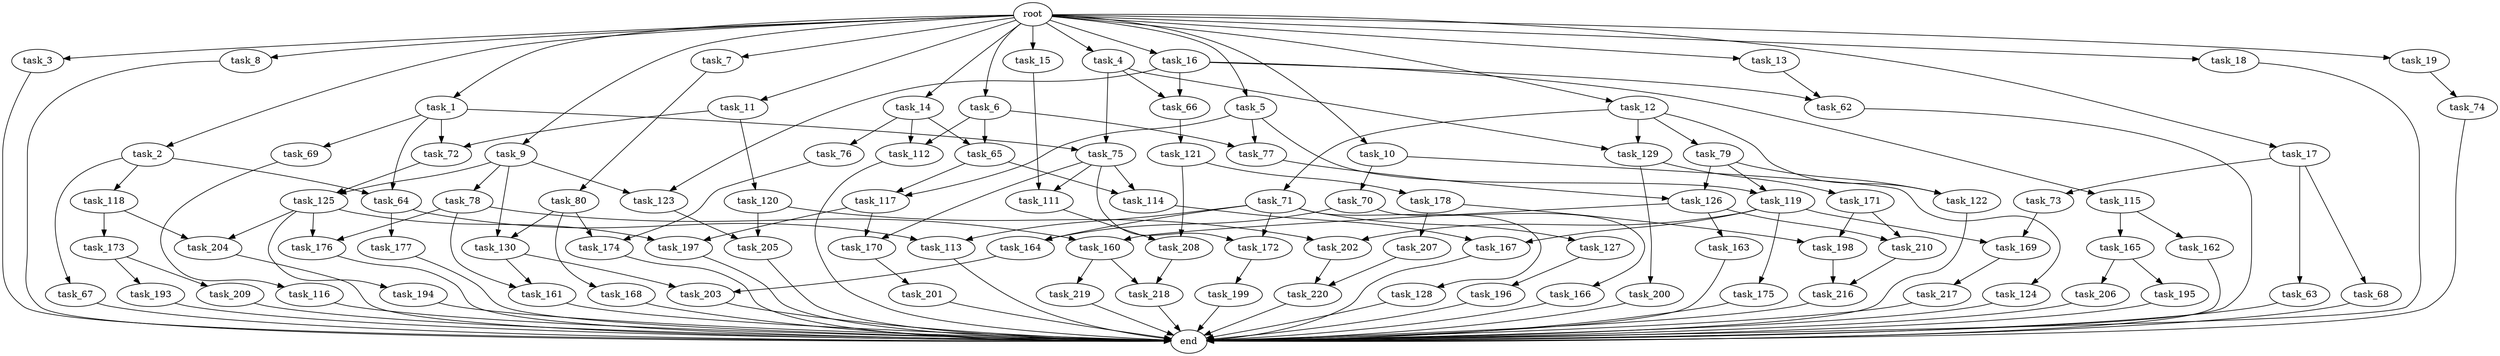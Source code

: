 digraph G {
  root [size="0.000000"];
  task_1 [size="1024.000000"];
  task_2 [size="1024.000000"];
  task_3 [size="1024.000000"];
  task_4 [size="1024.000000"];
  task_5 [size="1024.000000"];
  task_6 [size="1024.000000"];
  task_7 [size="1024.000000"];
  task_8 [size="1024.000000"];
  task_9 [size="1024.000000"];
  task_10 [size="1024.000000"];
  task_11 [size="1024.000000"];
  task_12 [size="1024.000000"];
  task_13 [size="1024.000000"];
  task_14 [size="1024.000000"];
  task_15 [size="1024.000000"];
  task_16 [size="1024.000000"];
  task_17 [size="1024.000000"];
  task_18 [size="1024.000000"];
  task_19 [size="1024.000000"];
  task_62 [size="111669149696.000000"];
  task_63 [size="77309411328.000000"];
  task_64 [size="764504178688.000000"];
  task_65 [size="936302870528.000000"];
  task_66 [size="68719476736.000000"];
  task_67 [size="214748364800.000000"];
  task_68 [size="77309411328.000000"];
  task_69 [size="549755813888.000000"];
  task_70 [size="420906795008.000000"];
  task_71 [size="34359738368.000000"];
  task_72 [size="1408749273088.000000"];
  task_73 [size="77309411328.000000"];
  task_74 [size="858993459200.000000"];
  task_75 [size="584115552256.000000"];
  task_76 [size="77309411328.000000"];
  task_77 [size="893353197568.000000"];
  task_78 [size="77309411328.000000"];
  task_79 [size="34359738368.000000"];
  task_80 [size="77309411328.000000"];
  task_111 [size="1245540515840.000000"];
  task_112 [size="936302870528.000000"];
  task_113 [size="773094113280.000000"];
  task_114 [size="730144440320.000000"];
  task_115 [size="34359738368.000000"];
  task_116 [size="858993459200.000000"];
  task_117 [size="68719476736.000000"];
  task_118 [size="214748364800.000000"];
  task_119 [size="455266533376.000000"];
  task_120 [size="858993459200.000000"];
  task_121 [size="309237645312.000000"];
  task_122 [size="455266533376.000000"];
  task_123 [size="111669149696.000000"];
  task_124 [size="420906795008.000000"];
  task_125 [size="111669149696.000000"];
  task_126 [size="730144440320.000000"];
  task_127 [size="695784701952.000000"];
  task_128 [size="695784701952.000000"];
  task_129 [size="68719476736.000000"];
  task_130 [size="111669149696.000000"];
  task_160 [size="833223655424.000000"];
  task_161 [size="833223655424.000000"];
  task_162 [size="420906795008.000000"];
  task_163 [size="695784701952.000000"];
  task_164 [size="910533066752.000000"];
  task_165 [size="420906795008.000000"];
  task_166 [size="214748364800.000000"];
  task_167 [size="111669149696.000000"];
  task_168 [size="34359738368.000000"];
  task_169 [size="111669149696.000000"];
  task_170 [size="1554778161152.000000"];
  task_171 [size="695784701952.000000"];
  task_172 [size="1391569403904.000000"];
  task_173 [size="137438953472.000000"];
  task_174 [size="455266533376.000000"];
  task_175 [size="77309411328.000000"];
  task_176 [size="833223655424.000000"];
  task_177 [size="77309411328.000000"];
  task_178 [size="695784701952.000000"];
  task_193 [size="214748364800.000000"];
  task_194 [size="695784701952.000000"];
  task_195 [size="695784701952.000000"];
  task_196 [size="77309411328.000000"];
  task_197 [size="1554778161152.000000"];
  task_198 [size="764504178688.000000"];
  task_199 [size="858993459200.000000"];
  task_200 [size="695784701952.000000"];
  task_201 [size="77309411328.000000"];
  task_202 [size="627065225216.000000"];
  task_203 [size="1116691496960.000000"];
  task_204 [size="833223655424.000000"];
  task_205 [size="1245540515840.000000"];
  task_206 [size="695784701952.000000"];
  task_207 [size="549755813888.000000"];
  task_208 [size="773094113280.000000"];
  task_209 [size="214748364800.000000"];
  task_210 [size="910533066752.000000"];
  task_216 [size="214748364800.000000"];
  task_217 [size="137438953472.000000"];
  task_218 [size="68719476736.000000"];
  task_219 [size="34359738368.000000"];
  task_220 [size="386547056640.000000"];
  end [size="0.000000"];

  root -> task_1 [size="1.000000"];
  root -> task_2 [size="1.000000"];
  root -> task_3 [size="1.000000"];
  root -> task_4 [size="1.000000"];
  root -> task_5 [size="1.000000"];
  root -> task_6 [size="1.000000"];
  root -> task_7 [size="1.000000"];
  root -> task_8 [size="1.000000"];
  root -> task_9 [size="1.000000"];
  root -> task_10 [size="1.000000"];
  root -> task_11 [size="1.000000"];
  root -> task_12 [size="1.000000"];
  root -> task_13 [size="1.000000"];
  root -> task_14 [size="1.000000"];
  root -> task_15 [size="1.000000"];
  root -> task_16 [size="1.000000"];
  root -> task_17 [size="1.000000"];
  root -> task_18 [size="1.000000"];
  root -> task_19 [size="1.000000"];
  task_1 -> task_64 [size="536870912.000000"];
  task_1 -> task_69 [size="536870912.000000"];
  task_1 -> task_72 [size="536870912.000000"];
  task_1 -> task_75 [size="536870912.000000"];
  task_2 -> task_64 [size="209715200.000000"];
  task_2 -> task_67 [size="209715200.000000"];
  task_2 -> task_118 [size="209715200.000000"];
  task_3 -> end [size="1.000000"];
  task_4 -> task_66 [size="33554432.000000"];
  task_4 -> task_75 [size="33554432.000000"];
  task_4 -> task_129 [size="33554432.000000"];
  task_5 -> task_77 [size="33554432.000000"];
  task_5 -> task_117 [size="33554432.000000"];
  task_5 -> task_119 [size="33554432.000000"];
  task_6 -> task_65 [size="838860800.000000"];
  task_6 -> task_77 [size="838860800.000000"];
  task_6 -> task_112 [size="838860800.000000"];
  task_7 -> task_80 [size="75497472.000000"];
  task_8 -> end [size="1.000000"];
  task_9 -> task_78 [size="75497472.000000"];
  task_9 -> task_123 [size="75497472.000000"];
  task_9 -> task_125 [size="75497472.000000"];
  task_9 -> task_130 [size="75497472.000000"];
  task_10 -> task_70 [size="411041792.000000"];
  task_10 -> task_124 [size="411041792.000000"];
  task_11 -> task_72 [size="838860800.000000"];
  task_11 -> task_120 [size="838860800.000000"];
  task_12 -> task_71 [size="33554432.000000"];
  task_12 -> task_79 [size="33554432.000000"];
  task_12 -> task_122 [size="33554432.000000"];
  task_12 -> task_129 [size="33554432.000000"];
  task_13 -> task_62 [size="75497472.000000"];
  task_14 -> task_65 [size="75497472.000000"];
  task_14 -> task_76 [size="75497472.000000"];
  task_14 -> task_112 [size="75497472.000000"];
  task_15 -> task_111 [size="536870912.000000"];
  task_16 -> task_62 [size="33554432.000000"];
  task_16 -> task_66 [size="33554432.000000"];
  task_16 -> task_115 [size="33554432.000000"];
  task_16 -> task_123 [size="33554432.000000"];
  task_17 -> task_63 [size="75497472.000000"];
  task_17 -> task_68 [size="75497472.000000"];
  task_17 -> task_73 [size="75497472.000000"];
  task_18 -> end [size="1.000000"];
  task_19 -> task_74 [size="838860800.000000"];
  task_62 -> end [size="1.000000"];
  task_63 -> end [size="1.000000"];
  task_64 -> task_113 [size="75497472.000000"];
  task_64 -> task_177 [size="75497472.000000"];
  task_65 -> task_114 [size="33554432.000000"];
  task_65 -> task_117 [size="33554432.000000"];
  task_66 -> task_121 [size="301989888.000000"];
  task_67 -> end [size="1.000000"];
  task_68 -> end [size="1.000000"];
  task_69 -> task_116 [size="838860800.000000"];
  task_70 -> task_164 [size="209715200.000000"];
  task_70 -> task_166 [size="209715200.000000"];
  task_71 -> task_113 [size="679477248.000000"];
  task_71 -> task_127 [size="679477248.000000"];
  task_71 -> task_128 [size="679477248.000000"];
  task_71 -> task_164 [size="679477248.000000"];
  task_71 -> task_172 [size="679477248.000000"];
  task_72 -> task_125 [size="33554432.000000"];
  task_73 -> task_169 [size="33554432.000000"];
  task_74 -> end [size="1.000000"];
  task_75 -> task_111 [size="679477248.000000"];
  task_75 -> task_114 [size="679477248.000000"];
  task_75 -> task_170 [size="679477248.000000"];
  task_75 -> task_172 [size="679477248.000000"];
  task_76 -> task_174 [size="411041792.000000"];
  task_77 -> task_126 [size="301989888.000000"];
  task_78 -> task_160 [size="134217728.000000"];
  task_78 -> task_161 [size="134217728.000000"];
  task_78 -> task_176 [size="134217728.000000"];
  task_79 -> task_119 [size="411041792.000000"];
  task_79 -> task_122 [size="411041792.000000"];
  task_79 -> task_126 [size="411041792.000000"];
  task_80 -> task_130 [size="33554432.000000"];
  task_80 -> task_168 [size="33554432.000000"];
  task_80 -> task_174 [size="33554432.000000"];
  task_111 -> task_208 [size="75497472.000000"];
  task_112 -> end [size="1.000000"];
  task_113 -> end [size="1.000000"];
  task_114 -> task_167 [size="33554432.000000"];
  task_115 -> task_162 [size="411041792.000000"];
  task_115 -> task_165 [size="411041792.000000"];
  task_116 -> end [size="1.000000"];
  task_117 -> task_170 [size="838860800.000000"];
  task_117 -> task_197 [size="838860800.000000"];
  task_118 -> task_173 [size="134217728.000000"];
  task_118 -> task_204 [size="134217728.000000"];
  task_119 -> task_167 [size="75497472.000000"];
  task_119 -> task_169 [size="75497472.000000"];
  task_119 -> task_175 [size="75497472.000000"];
  task_119 -> task_202 [size="75497472.000000"];
  task_120 -> task_202 [size="536870912.000000"];
  task_120 -> task_205 [size="536870912.000000"];
  task_121 -> task_178 [size="679477248.000000"];
  task_121 -> task_208 [size="679477248.000000"];
  task_122 -> end [size="1.000000"];
  task_123 -> task_205 [size="679477248.000000"];
  task_124 -> end [size="1.000000"];
  task_125 -> task_176 [size="679477248.000000"];
  task_125 -> task_194 [size="679477248.000000"];
  task_125 -> task_197 [size="679477248.000000"];
  task_125 -> task_204 [size="679477248.000000"];
  task_126 -> task_160 [size="679477248.000000"];
  task_126 -> task_163 [size="679477248.000000"];
  task_126 -> task_210 [size="679477248.000000"];
  task_127 -> task_196 [size="75497472.000000"];
  task_128 -> end [size="1.000000"];
  task_129 -> task_171 [size="679477248.000000"];
  task_129 -> task_200 [size="679477248.000000"];
  task_130 -> task_161 [size="679477248.000000"];
  task_130 -> task_203 [size="679477248.000000"];
  task_160 -> task_218 [size="33554432.000000"];
  task_160 -> task_219 [size="33554432.000000"];
  task_161 -> end [size="1.000000"];
  task_162 -> end [size="1.000000"];
  task_163 -> end [size="1.000000"];
  task_164 -> task_203 [size="411041792.000000"];
  task_165 -> task_195 [size="679477248.000000"];
  task_165 -> task_206 [size="679477248.000000"];
  task_166 -> end [size="1.000000"];
  task_167 -> end [size="1.000000"];
  task_168 -> end [size="1.000000"];
  task_169 -> task_217 [size="134217728.000000"];
  task_170 -> task_201 [size="75497472.000000"];
  task_171 -> task_198 [size="209715200.000000"];
  task_171 -> task_210 [size="209715200.000000"];
  task_172 -> task_199 [size="838860800.000000"];
  task_173 -> task_193 [size="209715200.000000"];
  task_173 -> task_209 [size="209715200.000000"];
  task_174 -> end [size="1.000000"];
  task_175 -> end [size="1.000000"];
  task_176 -> end [size="1.000000"];
  task_177 -> end [size="1.000000"];
  task_178 -> task_198 [size="536870912.000000"];
  task_178 -> task_207 [size="536870912.000000"];
  task_193 -> end [size="1.000000"];
  task_194 -> end [size="1.000000"];
  task_195 -> end [size="1.000000"];
  task_196 -> end [size="1.000000"];
  task_197 -> end [size="1.000000"];
  task_198 -> task_216 [size="134217728.000000"];
  task_199 -> end [size="1.000000"];
  task_200 -> end [size="1.000000"];
  task_201 -> end [size="1.000000"];
  task_202 -> task_220 [size="301989888.000000"];
  task_203 -> end [size="1.000000"];
  task_204 -> end [size="1.000000"];
  task_205 -> end [size="1.000000"];
  task_206 -> end [size="1.000000"];
  task_207 -> task_220 [size="75497472.000000"];
  task_208 -> task_218 [size="33554432.000000"];
  task_209 -> end [size="1.000000"];
  task_210 -> task_216 [size="75497472.000000"];
  task_216 -> end [size="1.000000"];
  task_217 -> end [size="1.000000"];
  task_218 -> end [size="1.000000"];
  task_219 -> end [size="1.000000"];
  task_220 -> end [size="1.000000"];
}
